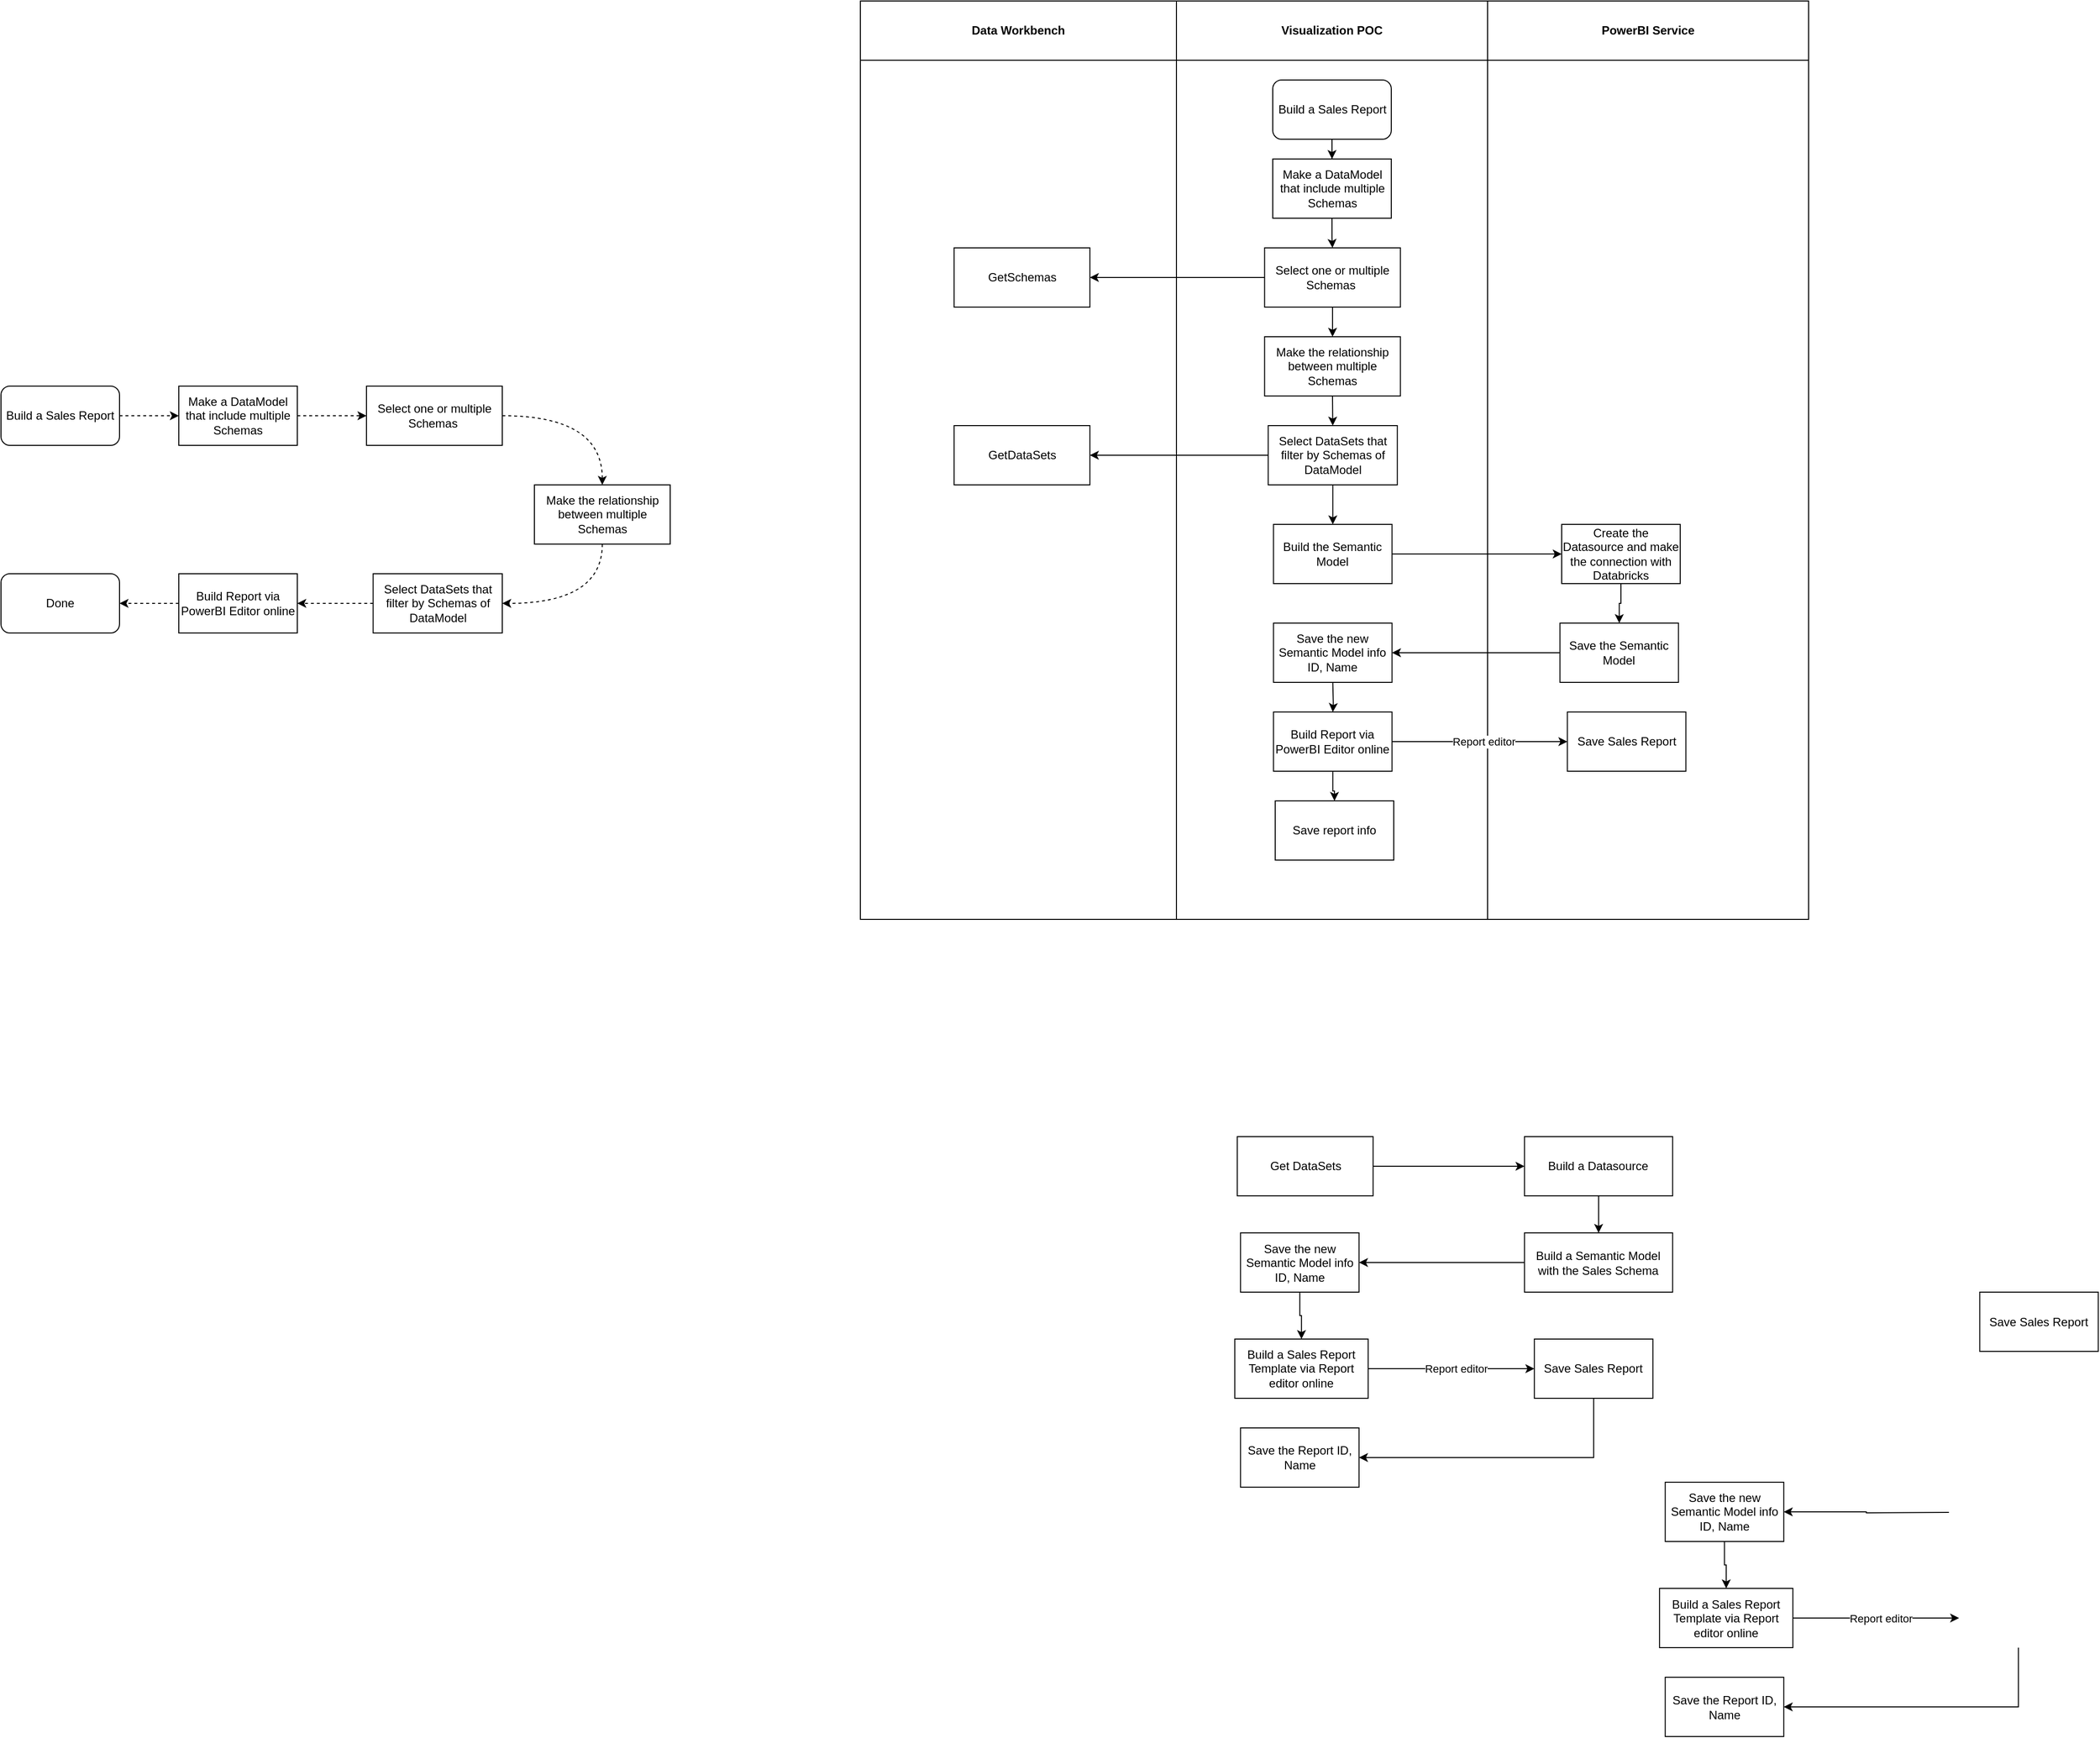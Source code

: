 <mxfile version="28.2.0">
  <diagram name="Page-1" id="zfbpcotMKmYrhhUjiK6f">
    <mxGraphModel dx="2916" dy="1051" grid="1" gridSize="10" guides="1" tooltips="1" connect="1" arrows="1" fold="1" page="1" pageScale="1" pageWidth="850" pageHeight="1100" math="0" shadow="0">
      <root>
        <mxCell id="0" />
        <mxCell id="1" parent="0" />
        <mxCell id="lb5H_JjfW28el9cgxgro-2" value="" style="rounded=0;whiteSpace=wrap;html=1;" vertex="1" parent="1">
          <mxGeometry x="680" y="390" width="960" height="930" as="geometry" />
        </mxCell>
        <mxCell id="lb5H_JjfW28el9cgxgro-3" value="Visualization POC" style="rounded=0;whiteSpace=wrap;html=1;fontStyle=1" vertex="1" parent="1">
          <mxGeometry x="1000" y="390" width="315" height="60" as="geometry" />
        </mxCell>
        <mxCell id="lb5H_JjfW28el9cgxgro-4" value="PowerBI Service" style="rounded=0;whiteSpace=wrap;html=1;fontStyle=1" vertex="1" parent="1">
          <mxGeometry x="1315" y="390" width="325" height="60" as="geometry" />
        </mxCell>
        <mxCell id="lb5H_JjfW28el9cgxgro-5" value="" style="rounded=0;whiteSpace=wrap;html=1;" vertex="1" parent="1">
          <mxGeometry x="1000" y="450" width="315" height="870" as="geometry" />
        </mxCell>
        <mxCell id="lb5H_JjfW28el9cgxgro-6" style="edgeStyle=orthogonalEdgeStyle;rounded=0;orthogonalLoop=1;jettySize=auto;html=1;entryX=1;entryY=0.5;entryDx=0;entryDy=0;" edge="1" parent="1" source="lb5H_JjfW28el9cgxgro-8" target="lb5H_JjfW28el9cgxgro-20">
          <mxGeometry relative="1" as="geometry" />
        </mxCell>
        <mxCell id="lb5H_JjfW28el9cgxgro-7" style="edgeStyle=orthogonalEdgeStyle;rounded=0;orthogonalLoop=1;jettySize=auto;html=1;" edge="1" parent="1" source="lb5H_JjfW28el9cgxgro-8" target="lb5H_JjfW28el9cgxgro-25">
          <mxGeometry relative="1" as="geometry" />
        </mxCell>
        <mxCell id="lb5H_JjfW28el9cgxgro-8" value="Select one or multiple Schemas&amp;nbsp;" style="whiteSpace=wrap;html=1;rounded=0;" vertex="1" parent="1">
          <mxGeometry x="1089.25" y="640" width="137.5" height="60" as="geometry" />
        </mxCell>
        <mxCell id="lb5H_JjfW28el9cgxgro-11" value="" style="edgeStyle=orthogonalEdgeStyle;rounded=0;orthogonalLoop=1;jettySize=auto;html=1;exitX=1;exitY=0.5;exitDx=0;exitDy=0;entryX=0;entryY=0.5;entryDx=0;entryDy=0;entryPerimeter=0;" edge="1" parent="1" source="lb5H_JjfW28el9cgxgro-31" target="lb5H_JjfW28el9cgxgro-18">
          <mxGeometry relative="1" as="geometry">
            <mxPoint x="1240" y="1140" as="sourcePoint" />
            <mxPoint x="1385.75" y="1139.5" as="targetPoint" />
          </mxGeometry>
        </mxCell>
        <mxCell id="lb5H_JjfW28el9cgxgro-12" value="Report editor" style="edgeLabel;html=1;align=center;verticalAlign=middle;resizable=0;points=[];" vertex="1" connectable="0" parent="lb5H_JjfW28el9cgxgro-11">
          <mxGeometry x="-0.129" y="-2" relative="1" as="geometry">
            <mxPoint x="15" y="-2" as="offset" />
          </mxGeometry>
        </mxCell>
        <mxCell id="lb5H_JjfW28el9cgxgro-18" value="Save Sales Report" style="whiteSpace=wrap;html=1;rounded=0;" vertex="1" parent="1">
          <mxGeometry x="1395.75" y="1110" width="120" height="60" as="geometry" />
        </mxCell>
        <mxCell id="lb5H_JjfW28el9cgxgro-19" value="Data Workbench" style="rounded=0;whiteSpace=wrap;html=1;fontStyle=1" vertex="1" parent="1">
          <mxGeometry x="680" y="390" width="320" height="60" as="geometry" />
        </mxCell>
        <mxCell id="lb5H_JjfW28el9cgxgro-20" value="GetSchemas" style="whiteSpace=wrap;html=1;rounded=0;" vertex="1" parent="1">
          <mxGeometry x="774.88" y="640" width="137.5" height="60" as="geometry" />
        </mxCell>
        <mxCell id="lb5H_JjfW28el9cgxgro-21" value="GetDataSets" style="whiteSpace=wrap;html=1;rounded=0;" vertex="1" parent="1">
          <mxGeometry x="774.88" y="820" width="137.5" height="60" as="geometry" />
        </mxCell>
        <mxCell id="lb5H_JjfW28el9cgxgro-35" style="edgeStyle=orthogonalEdgeStyle;rounded=0;orthogonalLoop=1;jettySize=auto;html=1;entryX=0.5;entryY=0;entryDx=0;entryDy=0;" edge="1" parent="1" source="lb5H_JjfW28el9cgxgro-23" target="lb5H_JjfW28el9cgxgro-1">
          <mxGeometry relative="1" as="geometry" />
        </mxCell>
        <mxCell id="lb5H_JjfW28el9cgxgro-23" value="Build a Sales Report" style="rounded=1;whiteSpace=wrap;html=1;" vertex="1" parent="1">
          <mxGeometry x="1097.5" y="470" width="120" height="60" as="geometry" />
        </mxCell>
        <mxCell id="lb5H_JjfW28el9cgxgro-37" style="edgeStyle=orthogonalEdgeStyle;rounded=0;orthogonalLoop=1;jettySize=auto;html=1;exitX=0.5;exitY=1;exitDx=0;exitDy=0;entryX=0.5;entryY=0;entryDx=0;entryDy=0;" edge="1" parent="1" source="lb5H_JjfW28el9cgxgro-25" target="lb5H_JjfW28el9cgxgro-28">
          <mxGeometry relative="1" as="geometry" />
        </mxCell>
        <mxCell id="lb5H_JjfW28el9cgxgro-25" value="Make the relationship between multiple Schemas" style="whiteSpace=wrap;html=1;rounded=0;" vertex="1" parent="1">
          <mxGeometry x="1089.25" y="730" width="137.5" height="60" as="geometry" />
        </mxCell>
        <mxCell id="lb5H_JjfW28el9cgxgro-27" style="edgeStyle=orthogonalEdgeStyle;rounded=0;orthogonalLoop=1;jettySize=auto;html=1;entryX=1;entryY=0.5;entryDx=0;entryDy=0;" edge="1" parent="1" source="lb5H_JjfW28el9cgxgro-28" target="lb5H_JjfW28el9cgxgro-21">
          <mxGeometry relative="1" as="geometry" />
        </mxCell>
        <mxCell id="lb5H_JjfW28el9cgxgro-32" value="" style="edgeStyle=orthogonalEdgeStyle;rounded=0;orthogonalLoop=1;jettySize=auto;html=1;" edge="1" parent="1" target="lb5H_JjfW28el9cgxgro-31">
          <mxGeometry relative="1" as="geometry">
            <mxPoint x="1158.3" y="1080" as="sourcePoint" />
          </mxGeometry>
        </mxCell>
        <mxCell id="lb5H_JjfW28el9cgxgro-78" value="" style="edgeStyle=orthogonalEdgeStyle;rounded=0;orthogonalLoop=1;jettySize=auto;html=1;" edge="1" parent="1" source="lb5H_JjfW28el9cgxgro-28" target="lb5H_JjfW28el9cgxgro-77">
          <mxGeometry relative="1" as="geometry" />
        </mxCell>
        <mxCell id="lb5H_JjfW28el9cgxgro-28" value="Select DataSets that filter by Schemas of DataModel" style="whiteSpace=wrap;html=1;rounded=0;" vertex="1" parent="1">
          <mxGeometry x="1092.88" y="820" width="130.75" height="60" as="geometry" />
        </mxCell>
        <mxCell id="lb5H_JjfW28el9cgxgro-36" style="edgeStyle=orthogonalEdgeStyle;rounded=0;orthogonalLoop=1;jettySize=auto;html=1;entryX=0.5;entryY=0;entryDx=0;entryDy=0;" edge="1" parent="1" source="lb5H_JjfW28el9cgxgro-1" target="lb5H_JjfW28el9cgxgro-8">
          <mxGeometry relative="1" as="geometry" />
        </mxCell>
        <mxCell id="lb5H_JjfW28el9cgxgro-1" value="Make a DataModel that include multiple Schemas" style="rounded=0;whiteSpace=wrap;html=1;" vertex="1" parent="1">
          <mxGeometry x="1097.5" y="550" width="120" height="60" as="geometry" />
        </mxCell>
        <mxCell id="lb5H_JjfW28el9cgxgro-96" style="edgeStyle=orthogonalEdgeStyle;rounded=0;orthogonalLoop=1;jettySize=auto;html=1;" edge="1" parent="1" source="lb5H_JjfW28el9cgxgro-31" target="lb5H_JjfW28el9cgxgro-95">
          <mxGeometry relative="1" as="geometry" />
        </mxCell>
        <mxCell id="lb5H_JjfW28el9cgxgro-31" value="Build Report via PowerBI Editor online" style="whiteSpace=wrap;html=1;rounded=0;" vertex="1" parent="1">
          <mxGeometry x="1098.255" y="1110" width="120" height="60" as="geometry" />
        </mxCell>
        <mxCell id="lb5H_JjfW28el9cgxgro-52" style="edgeStyle=orthogonalEdgeStyle;rounded=0;orthogonalLoop=1;jettySize=auto;html=1;entryX=0.5;entryY=0;entryDx=0;entryDy=0;curved=1;dashed=1;" edge="1" parent="1" source="lb5H_JjfW28el9cgxgro-39" target="lb5H_JjfW28el9cgxgro-44">
          <mxGeometry relative="1" as="geometry" />
        </mxCell>
        <mxCell id="lb5H_JjfW28el9cgxgro-39" value="Select one or multiple Schemas&amp;nbsp;" style="whiteSpace=wrap;html=1;rounded=0;" vertex="1" parent="1">
          <mxGeometry x="180" y="780" width="137.5" height="60" as="geometry" />
        </mxCell>
        <mxCell id="lb5H_JjfW28el9cgxgro-54" style="edgeStyle=orthogonalEdgeStyle;rounded=0;orthogonalLoop=1;jettySize=auto;html=1;dashed=1;" edge="1" parent="1" source="lb5H_JjfW28el9cgxgro-42">
          <mxGeometry relative="1" as="geometry">
            <mxPoint x="-10" y="810" as="targetPoint" />
          </mxGeometry>
        </mxCell>
        <mxCell id="lb5H_JjfW28el9cgxgro-42" value="Build a Sales Report" style="rounded=1;whiteSpace=wrap;html=1;" vertex="1" parent="1">
          <mxGeometry x="-190" y="780" width="120" height="60" as="geometry" />
        </mxCell>
        <mxCell id="lb5H_JjfW28el9cgxgro-53" style="edgeStyle=orthogonalEdgeStyle;rounded=0;orthogonalLoop=1;jettySize=auto;html=1;entryX=1;entryY=0.5;entryDx=0;entryDy=0;exitX=0.5;exitY=1;exitDx=0;exitDy=0;curved=1;dashed=1;" edge="1" parent="1" source="lb5H_JjfW28el9cgxgro-44" target="lb5H_JjfW28el9cgxgro-46">
          <mxGeometry relative="1" as="geometry" />
        </mxCell>
        <mxCell id="lb5H_JjfW28el9cgxgro-44" value="Make the relationship between multiple Schemas" style="whiteSpace=wrap;html=1;rounded=0;" vertex="1" parent="1">
          <mxGeometry x="350" y="880" width="137.5" height="60" as="geometry" />
        </mxCell>
        <mxCell id="lb5H_JjfW28el9cgxgro-60" style="edgeStyle=orthogonalEdgeStyle;rounded=0;orthogonalLoop=1;jettySize=auto;html=1;entryX=1;entryY=0.5;entryDx=0;entryDy=0;dashed=1;" edge="1" parent="1" source="lb5H_JjfW28el9cgxgro-46" target="lb5H_JjfW28el9cgxgro-50">
          <mxGeometry relative="1" as="geometry" />
        </mxCell>
        <mxCell id="lb5H_JjfW28el9cgxgro-46" value="Select DataSets that filter by Schemas of DataModel" style="whiteSpace=wrap;html=1;rounded=0;" vertex="1" parent="1">
          <mxGeometry x="186.75" y="970" width="130.75" height="60" as="geometry" />
        </mxCell>
        <mxCell id="lb5H_JjfW28el9cgxgro-55" style="edgeStyle=orthogonalEdgeStyle;rounded=0;orthogonalLoop=1;jettySize=auto;html=1;entryX=0;entryY=0.5;entryDx=0;entryDy=0;dashed=1;" edge="1" parent="1" source="lb5H_JjfW28el9cgxgro-48" target="lb5H_JjfW28el9cgxgro-39">
          <mxGeometry relative="1" as="geometry" />
        </mxCell>
        <mxCell id="lb5H_JjfW28el9cgxgro-48" value="Make a DataModel that include multiple Schemas" style="rounded=0;whiteSpace=wrap;html=1;" vertex="1" parent="1">
          <mxGeometry x="-9.99" y="780" width="120" height="60" as="geometry" />
        </mxCell>
        <mxCell id="lb5H_JjfW28el9cgxgro-61" style="edgeStyle=orthogonalEdgeStyle;rounded=0;orthogonalLoop=1;jettySize=auto;html=1;entryX=1;entryY=0.5;entryDx=0;entryDy=0;dashed=1;" edge="1" parent="1" source="lb5H_JjfW28el9cgxgro-50" target="lb5H_JjfW28el9cgxgro-51">
          <mxGeometry relative="1" as="geometry" />
        </mxCell>
        <mxCell id="lb5H_JjfW28el9cgxgro-50" value="Build Report via PowerBI Editor online" style="whiteSpace=wrap;html=1;rounded=0;" vertex="1" parent="1">
          <mxGeometry x="-9.995" y="970" width="120" height="60" as="geometry" />
        </mxCell>
        <mxCell id="lb5H_JjfW28el9cgxgro-51" value="Done" style="rounded=1;whiteSpace=wrap;html=1;" vertex="1" parent="1">
          <mxGeometry x="-190" y="970" width="120" height="60" as="geometry" />
        </mxCell>
        <mxCell id="lb5H_JjfW28el9cgxgro-62" style="edgeStyle=orthogonalEdgeStyle;rounded=0;orthogonalLoop=1;jettySize=auto;html=1;" edge="1" parent="1" source="lb5H_JjfW28el9cgxgro-63" target="lb5H_JjfW28el9cgxgro-75">
          <mxGeometry relative="1" as="geometry" />
        </mxCell>
        <mxCell id="lb5H_JjfW28el9cgxgro-63" value="Build a Datasource" style="whiteSpace=wrap;html=1;rounded=0;" vertex="1" parent="1">
          <mxGeometry x="1352.35" y="1540" width="150" height="60" as="geometry" />
        </mxCell>
        <mxCell id="lb5H_JjfW28el9cgxgro-64" value="" style="edgeStyle=orthogonalEdgeStyle;rounded=0;orthogonalLoop=1;jettySize=auto;html=1;" edge="1" parent="1" source="lb5H_JjfW28el9cgxgro-66" target="lb5H_JjfW28el9cgxgro-71">
          <mxGeometry relative="1" as="geometry" />
        </mxCell>
        <mxCell id="lb5H_JjfW28el9cgxgro-65" value="Report editor" style="edgeLabel;html=1;align=center;verticalAlign=middle;resizable=0;points=[];" vertex="1" connectable="0" parent="lb5H_JjfW28el9cgxgro-64">
          <mxGeometry x="-0.129" y="-2" relative="1" as="geometry">
            <mxPoint x="15" y="-2" as="offset" />
          </mxGeometry>
        </mxCell>
        <mxCell id="lb5H_JjfW28el9cgxgro-66" value="Build a Sales Report Template via Report editor online" style="whiteSpace=wrap;html=1;rounded=0;" vertex="1" parent="1">
          <mxGeometry x="1059.1" y="1745" width="135" height="60" as="geometry" />
        </mxCell>
        <mxCell id="lb5H_JjfW28el9cgxgro-67" value="Save the Report ID, Name" style="whiteSpace=wrap;html=1;rounded=0;" vertex="1" parent="1">
          <mxGeometry x="1064.85" y="1835" width="120" height="60" as="geometry" />
        </mxCell>
        <mxCell id="lb5H_JjfW28el9cgxgro-68" style="edgeStyle=orthogonalEdgeStyle;rounded=0;orthogonalLoop=1;jettySize=auto;html=1;entryX=0.5;entryY=0;entryDx=0;entryDy=0;" edge="1" parent="1" source="lb5H_JjfW28el9cgxgro-69" target="lb5H_JjfW28el9cgxgro-66">
          <mxGeometry relative="1" as="geometry" />
        </mxCell>
        <mxCell id="lb5H_JjfW28el9cgxgro-69" value="Save the new Semantic Model info ID, Name" style="whiteSpace=wrap;html=1;rounded=0;" vertex="1" parent="1">
          <mxGeometry x="1064.85" y="1637.5" width="120" height="60" as="geometry" />
        </mxCell>
        <mxCell id="lb5H_JjfW28el9cgxgro-70" style="edgeStyle=orthogonalEdgeStyle;rounded=0;orthogonalLoop=1;jettySize=auto;html=1;entryX=1;entryY=0.5;entryDx=0;entryDy=0;" edge="1" parent="1" source="lb5H_JjfW28el9cgxgro-71" target="lb5H_JjfW28el9cgxgro-67">
          <mxGeometry relative="1" as="geometry">
            <Array as="points">
              <mxPoint x="1422.85" y="1865" />
            </Array>
          </mxGeometry>
        </mxCell>
        <mxCell id="lb5H_JjfW28el9cgxgro-71" value="Save Sales Report" style="whiteSpace=wrap;html=1;rounded=0;" vertex="1" parent="1">
          <mxGeometry x="1362.35" y="1745" width="120" height="60" as="geometry" />
        </mxCell>
        <mxCell id="lb5H_JjfW28el9cgxgro-72" style="edgeStyle=orthogonalEdgeStyle;rounded=0;orthogonalLoop=1;jettySize=auto;html=1;" edge="1" parent="1" source="lb5H_JjfW28el9cgxgro-73" target="lb5H_JjfW28el9cgxgro-63">
          <mxGeometry relative="1" as="geometry" />
        </mxCell>
        <mxCell id="lb5H_JjfW28el9cgxgro-73" value="Get DataSets" style="whiteSpace=wrap;html=1;rounded=0;" vertex="1" parent="1">
          <mxGeometry x="1061.6" y="1540" width="137.5" height="60" as="geometry" />
        </mxCell>
        <mxCell id="lb5H_JjfW28el9cgxgro-74" style="edgeStyle=orthogonalEdgeStyle;rounded=0;orthogonalLoop=1;jettySize=auto;html=1;" edge="1" parent="1" source="lb5H_JjfW28el9cgxgro-75" target="lb5H_JjfW28el9cgxgro-69">
          <mxGeometry relative="1" as="geometry" />
        </mxCell>
        <mxCell id="lb5H_JjfW28el9cgxgro-75" value="Build a Semantic Model with the Sales Schema" style="whiteSpace=wrap;html=1;rounded=0;" vertex="1" parent="1">
          <mxGeometry x="1352.35" y="1637.5" width="150" height="60" as="geometry" />
        </mxCell>
        <mxCell id="lb5H_JjfW28el9cgxgro-81" value="" style="edgeStyle=orthogonalEdgeStyle;rounded=0;orthogonalLoop=1;jettySize=auto;html=1;" edge="1" parent="1" source="lb5H_JjfW28el9cgxgro-77" target="lb5H_JjfW28el9cgxgro-80">
          <mxGeometry relative="1" as="geometry" />
        </mxCell>
        <mxCell id="lb5H_JjfW28el9cgxgro-77" value="Build the Semantic Model" style="whiteSpace=wrap;html=1;rounded=0;" vertex="1" parent="1">
          <mxGeometry x="1098.255" y="920" width="120" height="60" as="geometry" />
        </mxCell>
        <mxCell id="lb5H_JjfW28el9cgxgro-83" value="" style="edgeStyle=orthogonalEdgeStyle;rounded=0;orthogonalLoop=1;jettySize=auto;html=1;" edge="1" parent="1" source="lb5H_JjfW28el9cgxgro-80" target="lb5H_JjfW28el9cgxgro-82">
          <mxGeometry relative="1" as="geometry" />
        </mxCell>
        <mxCell id="lb5H_JjfW28el9cgxgro-80" value="Create the Datasource and make the connection with Databricks" style="whiteSpace=wrap;html=1;rounded=0;" vertex="1" parent="1">
          <mxGeometry x="1390.005" y="920" width="120" height="60" as="geometry" />
        </mxCell>
        <mxCell id="lb5H_JjfW28el9cgxgro-94" style="edgeStyle=orthogonalEdgeStyle;rounded=0;orthogonalLoop=1;jettySize=auto;html=1;entryX=1;entryY=0.5;entryDx=0;entryDy=0;" edge="1" parent="1" source="lb5H_JjfW28el9cgxgro-82" target="lb5H_JjfW28el9cgxgro-93">
          <mxGeometry relative="1" as="geometry" />
        </mxCell>
        <mxCell id="lb5H_JjfW28el9cgxgro-82" value="Save the Semantic Model" style="whiteSpace=wrap;html=1;rounded=0;" vertex="1" parent="1">
          <mxGeometry x="1388.265" y="1020" width="120" height="60" as="geometry" />
        </mxCell>
        <mxCell id="lb5H_JjfW28el9cgxgro-84" value="" style="edgeStyle=orthogonalEdgeStyle;rounded=0;orthogonalLoop=1;jettySize=auto;html=1;" edge="1" parent="1" source="lb5H_JjfW28el9cgxgro-86">
          <mxGeometry relative="1" as="geometry">
            <mxPoint x="1792.34" y="2027.5" as="targetPoint" />
          </mxGeometry>
        </mxCell>
        <mxCell id="lb5H_JjfW28el9cgxgro-85" value="Report editor" style="edgeLabel;html=1;align=center;verticalAlign=middle;resizable=0;points=[];" vertex="1" connectable="0" parent="lb5H_JjfW28el9cgxgro-84">
          <mxGeometry x="-0.129" y="-2" relative="1" as="geometry">
            <mxPoint x="15" y="-2" as="offset" />
          </mxGeometry>
        </mxCell>
        <mxCell id="lb5H_JjfW28el9cgxgro-86" value="Build a Sales Report Template via Report editor online" style="whiteSpace=wrap;html=1;rounded=0;" vertex="1" parent="1">
          <mxGeometry x="1489.09" y="1997.5" width="135" height="60" as="geometry" />
        </mxCell>
        <mxCell id="lb5H_JjfW28el9cgxgro-87" value="Save the Report ID, Name" style="whiteSpace=wrap;html=1;rounded=0;" vertex="1" parent="1">
          <mxGeometry x="1494.84" y="2087.5" width="120" height="60" as="geometry" />
        </mxCell>
        <mxCell id="lb5H_JjfW28el9cgxgro-88" style="edgeStyle=orthogonalEdgeStyle;rounded=0;orthogonalLoop=1;jettySize=auto;html=1;entryX=0.5;entryY=0;entryDx=0;entryDy=0;" edge="1" parent="1" source="lb5H_JjfW28el9cgxgro-89" target="lb5H_JjfW28el9cgxgro-86">
          <mxGeometry relative="1" as="geometry" />
        </mxCell>
        <mxCell id="lb5H_JjfW28el9cgxgro-89" value="Save the new Semantic Model info ID, Name" style="whiteSpace=wrap;html=1;rounded=0;" vertex="1" parent="1">
          <mxGeometry x="1494.84" y="1890" width="120" height="60" as="geometry" />
        </mxCell>
        <mxCell id="lb5H_JjfW28el9cgxgro-90" style="edgeStyle=orthogonalEdgeStyle;rounded=0;orthogonalLoop=1;jettySize=auto;html=1;entryX=1;entryY=0.5;entryDx=0;entryDy=0;" edge="1" parent="1" target="lb5H_JjfW28el9cgxgro-87">
          <mxGeometry relative="1" as="geometry">
            <Array as="points">
              <mxPoint x="1852.84" y="2117.5" />
            </Array>
            <mxPoint x="1852.39" y="2057.5" as="sourcePoint" />
          </mxGeometry>
        </mxCell>
        <mxCell id="lb5H_JjfW28el9cgxgro-91" value="Save Sales Report" style="whiteSpace=wrap;html=1;rounded=0;" vertex="1" parent="1">
          <mxGeometry x="1813.25" y="1697.5" width="120" height="60" as="geometry" />
        </mxCell>
        <mxCell id="lb5H_JjfW28el9cgxgro-92" style="edgeStyle=orthogonalEdgeStyle;rounded=0;orthogonalLoop=1;jettySize=auto;html=1;" edge="1" parent="1" target="lb5H_JjfW28el9cgxgro-89">
          <mxGeometry relative="1" as="geometry">
            <mxPoint x="1782.08" y="1920.5" as="sourcePoint" />
          </mxGeometry>
        </mxCell>
        <mxCell id="lb5H_JjfW28el9cgxgro-93" value="Save the new Semantic Model info ID, Name" style="whiteSpace=wrap;html=1;rounded=0;" vertex="1" parent="1">
          <mxGeometry x="1098.26" y="1020" width="120" height="60" as="geometry" />
        </mxCell>
        <mxCell id="lb5H_JjfW28el9cgxgro-95" value="Save report info" style="whiteSpace=wrap;html=1;rounded=0;" vertex="1" parent="1">
          <mxGeometry x="1100" y="1200" width="120" height="60" as="geometry" />
        </mxCell>
      </root>
    </mxGraphModel>
  </diagram>
</mxfile>
